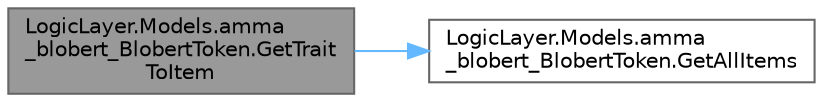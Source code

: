 digraph "LogicLayer.Models.amma_blobert_BlobertToken.GetTraitToItem"
{
 // LATEX_PDF_SIZE
  bgcolor="transparent";
  edge [fontname=Helvetica,fontsize=10,labelfontname=Helvetica,labelfontsize=10];
  node [fontname=Helvetica,fontsize=10,shape=box,height=0.2,width=0.4];
  rankdir="LR";
  Node1 [id="Node000001",label="LogicLayer.Models.amma\l_blobert_BlobertToken.GetTrait\lToItem",height=0.2,width=0.4,color="gray40", fillcolor="grey60", style="filled", fontcolor="black",tooltip="Retrieves a map of traits name to items associated with the Blobert."];
  Node1 -> Node2 [id="edge1_Node000001_Node000002",color="steelblue1",style="solid",tooltip=" "];
  Node2 [id="Node000002",label="LogicLayer.Models.amma\l_blobert_BlobertToken.GetAllItems",height=0.2,width=0.4,color="grey40", fillcolor="white", style="filled",URL="$class_logic_layer_1_1_models_1_1amma__blobert___blobert_token.html#a36096bd3cdfdf74a79bb1199b979a055",tooltip="Retrieves all items associated with the Blobert."];
}
